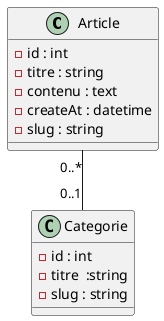 @startuml


class Article {
- id : int
- titre : string
- contenu : text
- createAt : datetime
- slug : string
}

class Categorie {
- id : int
- titre  :string
- slug : string
}

Article "0..*" -- "0..1" Categorie



@enduml